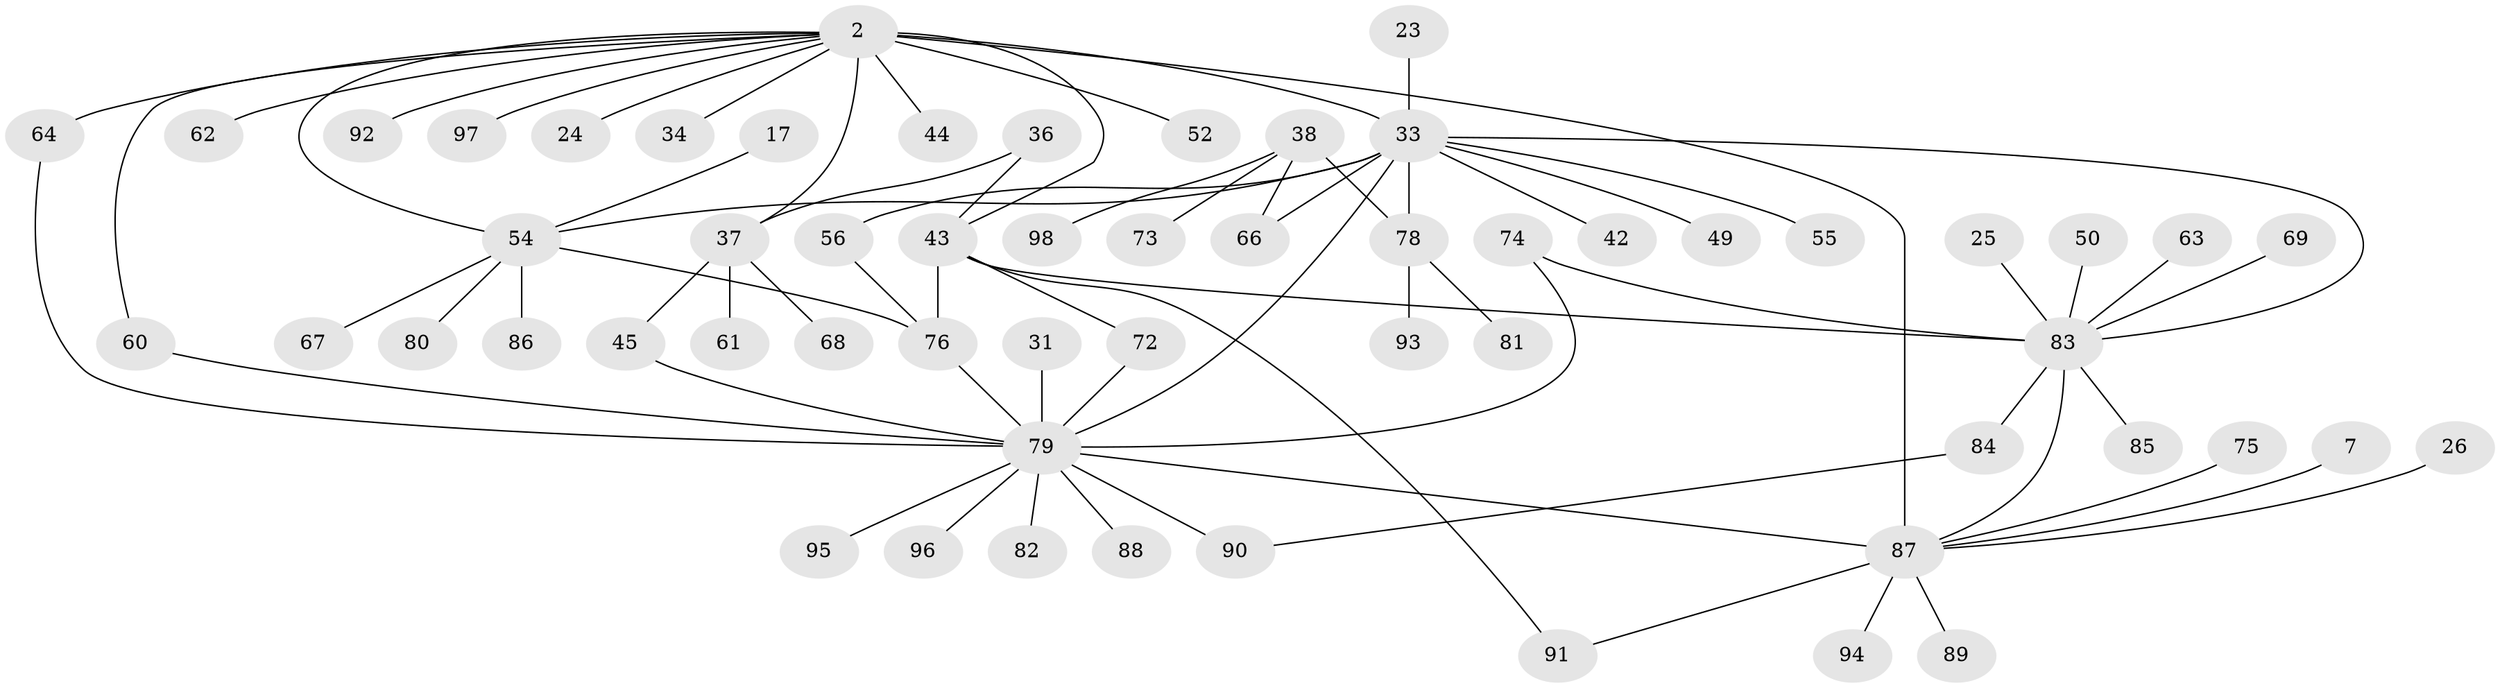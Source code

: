 // original degree distribution, {8: 0.01020408163265306, 19: 0.01020408163265306, 7: 0.04081632653061224, 9: 0.02040816326530612, 10: 0.01020408163265306, 1: 0.45918367346938777, 3: 0.10204081632653061, 4: 0.1326530612244898, 2: 0.17346938775510204, 5: 0.04081632653061224}
// Generated by graph-tools (version 1.1) at 2025/51/03/04/25 21:51:42]
// undirected, 58 vertices, 73 edges
graph export_dot {
graph [start="1"]
  node [color=gray90,style=filled];
  2;
  7;
  17;
  23;
  24;
  25;
  26;
  31;
  33 [super="+18+22+5"];
  34;
  36;
  37 [super="+12"];
  38;
  42;
  43 [super="+13+11"];
  44 [super="+21"];
  45;
  49;
  50;
  52;
  54 [super="+3"];
  55;
  56;
  60 [super="+16"];
  61 [super="+40+51"];
  62;
  63;
  64 [super="+48"];
  66;
  67;
  68;
  69;
  72 [super="+59+71"];
  73;
  74 [super="+27+35"];
  75;
  76;
  78 [super="+15"];
  79 [super="+46+58"];
  80;
  81;
  82 [super="+77"];
  83 [super="+29+30+39+6+41"];
  84;
  85;
  86;
  87 [super="+53+65"];
  88;
  89;
  90;
  91 [super="+9"];
  92;
  93;
  94;
  95;
  96 [super="+70"];
  97;
  98;
  2 -- 24;
  2 -- 34;
  2 -- 37 [weight=2];
  2 -- 52;
  2 -- 54 [weight=2];
  2 -- 62;
  2 -- 92;
  2 -- 97;
  2 -- 43;
  2 -- 60;
  2 -- 33;
  2 -- 87 [weight=4];
  2 -- 44;
  2 -- 64;
  7 -- 87;
  17 -- 54;
  23 -- 33;
  25 -- 83;
  26 -- 87;
  31 -- 79;
  33 -- 66;
  33 -- 49;
  33 -- 55;
  33 -- 78 [weight=2];
  33 -- 42;
  33 -- 79;
  33 -- 54 [weight=2];
  33 -- 56;
  33 -- 83 [weight=2];
  36 -- 37;
  36 -- 43 [weight=2];
  37 -- 68;
  37 -- 45;
  37 -- 61;
  38 -- 66;
  38 -- 73;
  38 -- 78 [weight=2];
  38 -- 98;
  43 -- 76 [weight=2];
  43 -- 91;
  43 -- 83 [weight=3];
  43 -- 72 [weight=2];
  45 -- 79;
  50 -- 83;
  54 -- 86;
  54 -- 80;
  54 -- 67;
  54 -- 76;
  56 -- 76;
  60 -- 79;
  63 -- 83;
  64 -- 79;
  69 -- 83;
  72 -- 79;
  74 -- 83;
  74 -- 79;
  75 -- 87;
  76 -- 79;
  78 -- 81;
  78 -- 93;
  79 -- 87 [weight=3];
  79 -- 96 [weight=2];
  79 -- 88;
  79 -- 90;
  79 -- 95;
  79 -- 82;
  83 -- 85;
  83 -- 87 [weight=2];
  83 -- 84;
  84 -- 90;
  87 -- 89;
  87 -- 91;
  87 -- 94;
}
